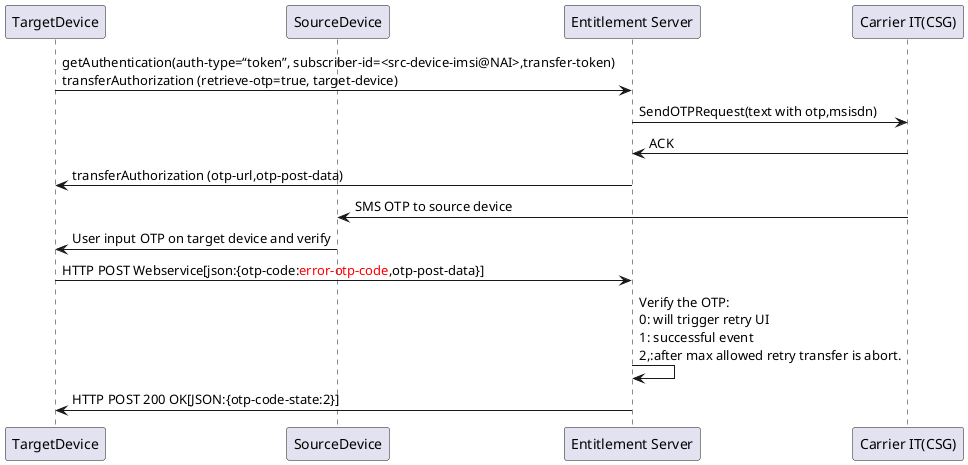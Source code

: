 @startuml Magnolia-Digi

participant TargetDevice
participant SourceDevice
participant "Entitlement Server" as ES
participant "Carrier IT(CSG)" as CSG

TargetDevice -> ES: getAuthentication(auth-type=“token”, subscriber-id=<src-device-imsi@NAI>,transfer-token)\ntransferAuthorization (retrieve-otp=true, target-device)
ES -> CSG: SendOTPRequest(text with otp,msisdn)
CSG -> ES: ACK
ES -> TargetDevice: transferAuthorization (otp-url,otp-post-data)
CSG -> SourceDevice: SMS OTP to source device
SourceDevice -> TargetDevice: User input OTP on target device and verify
TargetDevice -> ES: HTTP POST Webservice[json:{otp-code:<color red>error-otp-code</color>,otp-post-data}]
ES -> ES: Verify the OTP:\n0: will trigger retry UI\n1: successful event\n2,:after max allowed retry transfer is abort.
ES -> TargetDevice: HTTP POST 200 OK[JSON:{otp-code-state:2}]

@enduml